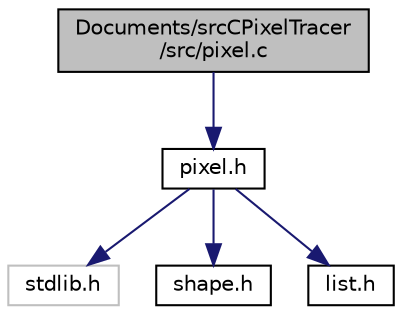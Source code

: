digraph "Documents/srcCPixelTracer/src/pixel.c"
{
 // LATEX_PDF_SIZE
  edge [fontname="Helvetica",fontsize="10",labelfontname="Helvetica",labelfontsize="10"];
  node [fontname="Helvetica",fontsize="10",shape=record];
  Node1 [label="Documents/srcCPixelTracer\l/src/pixel.c",height=0.2,width=0.4,color="black", fillcolor="grey75", style="filled", fontcolor="black",tooltip="Gestion des pixels et des formes géométriques."];
  Node1 -> Node2 [color="midnightblue",fontsize="10",style="solid",fontname="Helvetica"];
  Node2 [label="pixel.h",height=0.2,width=0.4,color="black", fillcolor="white", style="filled",URL="$pixel_8h.html",tooltip="Déclarations des fonctions et structures liées à la gestion des pixels pour différentes formes géomét..."];
  Node2 -> Node3 [color="midnightblue",fontsize="10",style="solid",fontname="Helvetica"];
  Node3 [label="stdlib.h",height=0.2,width=0.4,color="grey75", fillcolor="white", style="filled",tooltip=" "];
  Node2 -> Node4 [color="midnightblue",fontsize="10",style="solid",fontname="Helvetica"];
  Node4 [label="shape.h",height=0.2,width=0.4,color="black", fillcolor="white", style="filled",URL="$shape_8h.html",tooltip="Définition des structures et fonctions pour la manipulation de différentes formes géométriques (point..."];
  Node2 -> Node5 [color="midnightblue",fontsize="10",style="solid",fontname="Helvetica"];
  Node5 [label="list.h",height=0.2,width=0.4,color="black", fillcolor="white", style="filled",URL="$list_8h.html",tooltip="Définition et manipulation de listes doublement chaînées."];
}
